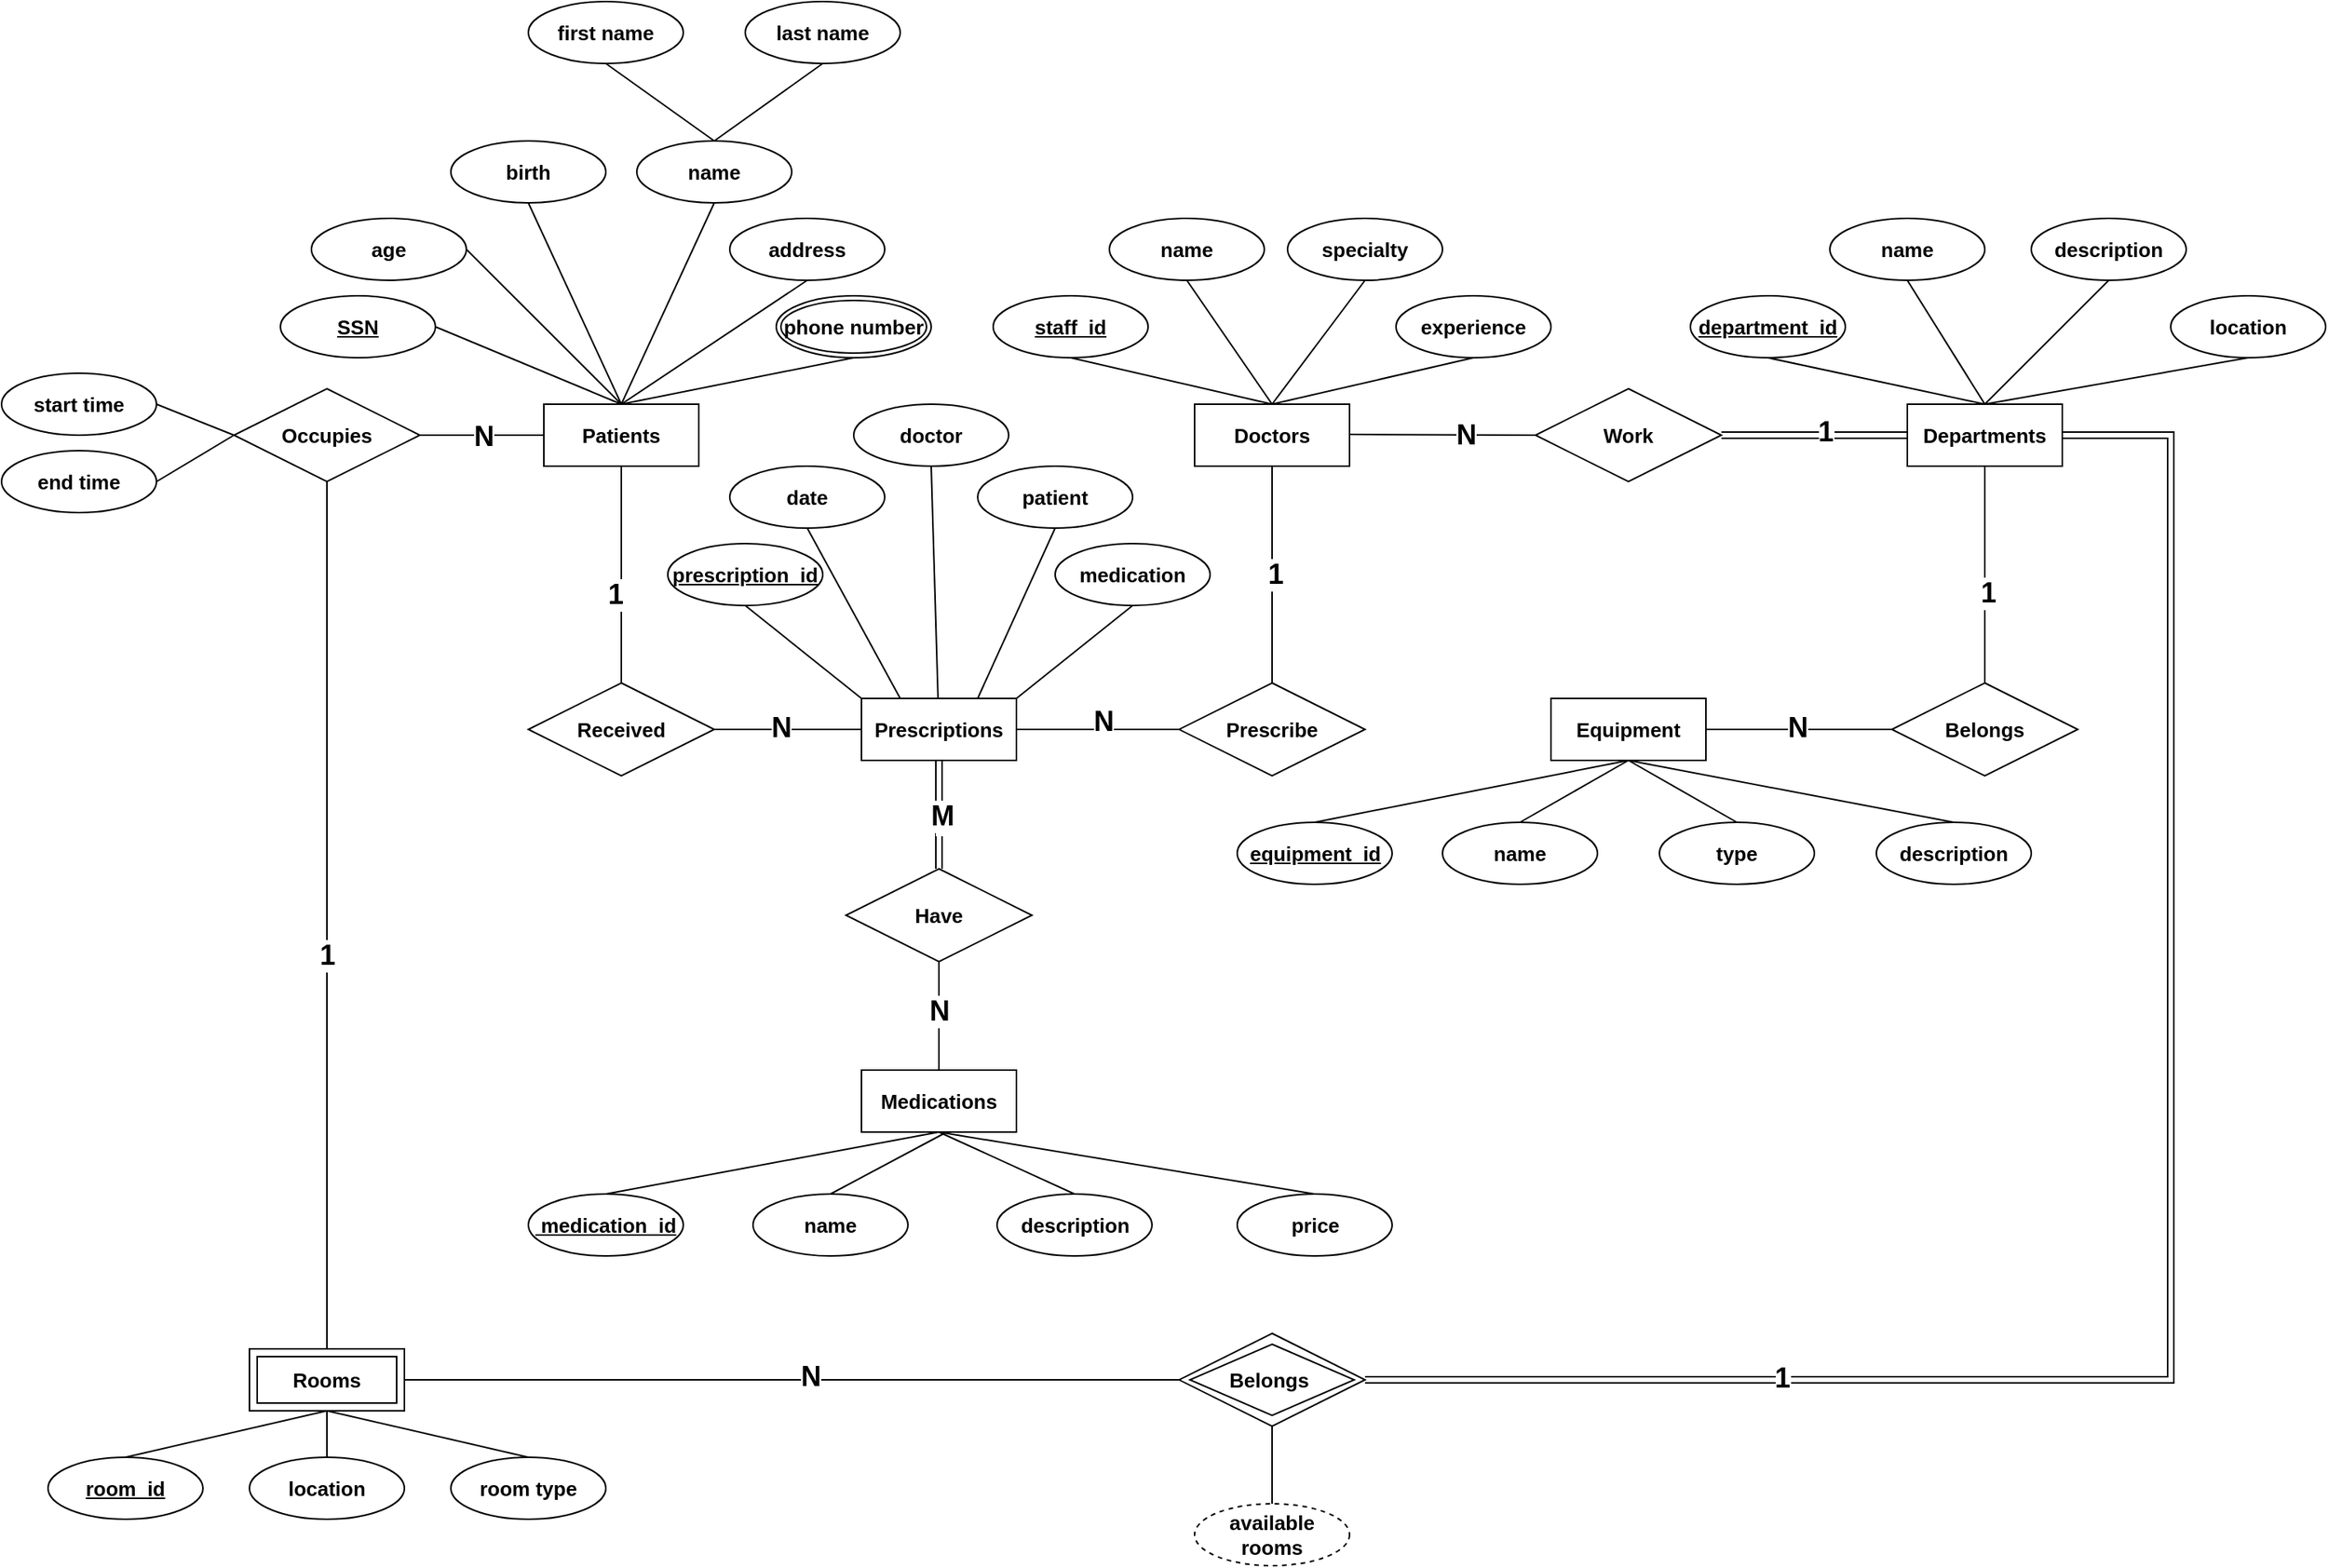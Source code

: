 <mxfile version="24.7.8" pages="2">
  <diagram id="R2lEEEUBdFMjLlhIrx00" name="Page-1">
    <mxGraphModel dx="2921" dy="1923" grid="1" gridSize="10" guides="1" tooltips="1" connect="1" arrows="1" fold="1" page="1" pageScale="1" pageWidth="850" pageHeight="1100" math="0" shadow="0" extFonts="Permanent Marker^https://fonts.googleapis.com/css?family=Permanent+Marker">
      <root>
        <mxCell id="0" />
        <mxCell id="1" parent="0" />
        <mxCell id="4sxGNiX7ziTckChL0p4E-5" value="Rooms" style="shape=ext;margin=3;double=1;whiteSpace=wrap;html=1;align=center;fontStyle=1;fontSize=13;" parent="1" vertex="1">
          <mxGeometry x="-820" y="490" width="100" height="40" as="geometry" />
        </mxCell>
        <mxCell id="4sxGNiX7ziTckChL0p4E-6" value="Equipment" style="whiteSpace=wrap;html=1;align=center;fontSize=13;fontStyle=1" parent="1" vertex="1">
          <mxGeometry x="20" y="70" width="100" height="40" as="geometry" />
        </mxCell>
        <mxCell id="106LG4-2d2CXA7pPxhtT-7" value="" style="group;fontSize=13;fontStyle=1" parent="1" vertex="1" connectable="0">
          <mxGeometry x="-380" y="-240" width="590" height="250" as="geometry" />
        </mxCell>
        <mxCell id="bqqFAHsnTS03EGey6QiC-1" value="&lt;div style=&quot;font-size: 13px;&quot;&gt;&lt;font style=&quot;vertical-align: inherit; font-size: 13px;&quot;&gt;&lt;font style=&quot;vertical-align: inherit; font-size: 13px;&quot;&gt;&lt;font style=&quot;vertical-align: inherit; font-size: 13px;&quot;&gt;&lt;font style=&quot;vertical-align: inherit; font-size: 13px;&quot;&gt;Doctors&lt;/font&gt;&lt;/font&gt;&lt;/font&gt;&lt;/font&gt;&lt;/div&gt;" style="whiteSpace=wrap;html=1;align=center;fontSize=13;fontStyle=1" parent="106LG4-2d2CXA7pPxhtT-7" vertex="1">
          <mxGeometry x="170" y="120" width="100" height="40" as="geometry" />
        </mxCell>
        <mxCell id="4sxGNiX7ziTckChL0p4E-13" value="name" style="ellipse;whiteSpace=wrap;html=1;align=center;fontSize=13;fontStyle=1" parent="106LG4-2d2CXA7pPxhtT-7" vertex="1">
          <mxGeometry x="115" width="100" height="40" as="geometry" />
        </mxCell>
        <mxCell id="4sxGNiX7ziTckChL0p4E-14" value="specialty" style="ellipse;whiteSpace=wrap;html=1;align=center;fontSize=13;fontStyle=1" parent="106LG4-2d2CXA7pPxhtT-7" vertex="1">
          <mxGeometry x="230" width="100" height="40" as="geometry" />
        </mxCell>
        <mxCell id="4sxGNiX7ziTckChL0p4E-15" value="experience" style="ellipse;whiteSpace=wrap;html=1;align=center;fontSize=13;fontStyle=1" parent="106LG4-2d2CXA7pPxhtT-7" vertex="1">
          <mxGeometry x="300" y="50" width="100" height="40" as="geometry" />
        </mxCell>
        <mxCell id="4sxGNiX7ziTckChL0p4E-32" value="" style="endArrow=none;html=1;rounded=0;entryX=0.5;entryY=1;entryDx=0;entryDy=0;exitX=0.5;exitY=0;exitDx=0;exitDy=0;fontSize=13;fontStyle=1" parent="106LG4-2d2CXA7pPxhtT-7" source="bqqFAHsnTS03EGey6QiC-1" target="4sxGNiX7ziTckChL0p4E-13" edge="1">
          <mxGeometry relative="1" as="geometry">
            <mxPoint x="95" y="120" as="sourcePoint" />
            <mxPoint x="275" y="80" as="targetPoint" />
          </mxGeometry>
        </mxCell>
        <mxCell id="4sxGNiX7ziTckChL0p4E-33" value="" style="endArrow=none;html=1;rounded=0;entryX=0.5;entryY=1;entryDx=0;entryDy=0;exitX=0.5;exitY=0;exitDx=0;exitDy=0;fontSize=13;fontStyle=1" parent="106LG4-2d2CXA7pPxhtT-7" source="bqqFAHsnTS03EGey6QiC-1" target="4sxGNiX7ziTckChL0p4E-14" edge="1">
          <mxGeometry relative="1" as="geometry">
            <mxPoint x="95" y="120" as="sourcePoint" />
            <mxPoint x="445" y="120" as="targetPoint" />
          </mxGeometry>
        </mxCell>
        <mxCell id="4sxGNiX7ziTckChL0p4E-34" value="" style="endArrow=none;html=1;rounded=0;exitX=0.5;exitY=0;exitDx=0;exitDy=0;entryX=0.5;entryY=1;entryDx=0;entryDy=0;fontSize=13;fontStyle=1" parent="106LG4-2d2CXA7pPxhtT-7" source="bqqFAHsnTS03EGey6QiC-1" target="4sxGNiX7ziTckChL0p4E-15" edge="1">
          <mxGeometry relative="1" as="geometry">
            <mxPoint x="375" y="120" as="sourcePoint" />
            <mxPoint x="535" y="120" as="targetPoint" />
          </mxGeometry>
        </mxCell>
        <mxCell id="106LG4-2d2CXA7pPxhtT-30" value="Work" style="shape=rhombus;perimeter=rhombusPerimeter;whiteSpace=wrap;html=1;align=center;fontSize=13;fontStyle=1" parent="106LG4-2d2CXA7pPxhtT-7" vertex="1">
          <mxGeometry x="390" y="110" width="120" height="60" as="geometry" />
        </mxCell>
        <mxCell id="106LG4-2d2CXA7pPxhtT-33" value="" style="endArrow=none;html=1;rounded=0;entryX=0;entryY=0.5;entryDx=0;entryDy=0;fontSize=13;fontStyle=1" parent="106LG4-2d2CXA7pPxhtT-7" target="106LG4-2d2CXA7pPxhtT-30" edge="1">
          <mxGeometry relative="1" as="geometry">
            <mxPoint x="270" y="139.5" as="sourcePoint" />
            <mxPoint x="430" y="139.5" as="targetPoint" />
          </mxGeometry>
        </mxCell>
        <mxCell id="106LG4-2d2CXA7pPxhtT-35" value="N" style="edgeLabel;html=1;align=center;verticalAlign=middle;resizable=0;points=[];fontSize=18;fontStyle=1" parent="106LG4-2d2CXA7pPxhtT-33" vertex="1" connectable="0">
          <mxGeometry x="0.024" relative="1" as="geometry">
            <mxPoint x="13" as="offset" />
          </mxGeometry>
        </mxCell>
        <mxCell id="106LG4-2d2CXA7pPxhtT-73" value="" style="group" parent="106LG4-2d2CXA7pPxhtT-7" vertex="1" connectable="0">
          <mxGeometry x="-170" y="120" width="350" height="130" as="geometry" />
        </mxCell>
        <mxCell id="106LG4-2d2CXA7pPxhtT-53" value="prescription_id" style="ellipse;whiteSpace=wrap;html=1;align=center;fontStyle=5;fontSize=13;" parent="106LG4-2d2CXA7pPxhtT-73" vertex="1">
          <mxGeometry y="90" width="100" height="40" as="geometry" />
        </mxCell>
        <mxCell id="106LG4-2d2CXA7pPxhtT-54" value="date" style="ellipse;whiteSpace=wrap;html=1;align=center;fontSize=13;fontStyle=1" parent="106LG4-2d2CXA7pPxhtT-73" vertex="1">
          <mxGeometry x="40" y="40" width="100" height="40" as="geometry" />
        </mxCell>
        <mxCell id="106LG4-2d2CXA7pPxhtT-55" value="doctor" style="ellipse;whiteSpace=wrap;html=1;align=center;fontSize=13;fontStyle=1" parent="106LG4-2d2CXA7pPxhtT-73" vertex="1">
          <mxGeometry x="120" width="100" height="40" as="geometry" />
        </mxCell>
        <mxCell id="106LG4-2d2CXA7pPxhtT-56" value="patient" style="ellipse;whiteSpace=wrap;html=1;align=center;fontSize=13;fontStyle=1" parent="106LG4-2d2CXA7pPxhtT-73" vertex="1">
          <mxGeometry x="200" y="40" width="100" height="40" as="geometry" />
        </mxCell>
        <mxCell id="106LG4-2d2CXA7pPxhtT-58" value="medication" style="ellipse;whiteSpace=wrap;html=1;align=center;fontSize=13;fontStyle=1" parent="106LG4-2d2CXA7pPxhtT-73" vertex="1">
          <mxGeometry x="250" y="90" width="100" height="40" as="geometry" />
        </mxCell>
        <mxCell id="4sxGNiX7ziTckChL0p4E-16" value="department_id" style="ellipse;whiteSpace=wrap;html=1;align=center;fontStyle=5;container=0;fontSize=13;" parent="106LG4-2d2CXA7pPxhtT-7" vertex="1">
          <mxGeometry x="490" y="50" width="100" height="40" as="geometry" />
        </mxCell>
        <mxCell id="4sxGNiX7ziTckChL0p4E-1" value="&lt;font style=&quot;vertical-align: inherit; font-size: 13px;&quot;&gt;&lt;font style=&quot;vertical-align: inherit; font-size: 13px;&quot;&gt;Departments&lt;/font&gt;&lt;/font&gt;" style="whiteSpace=wrap;html=1;align=center;container=0;fontSize=13;fontStyle=1" parent="1" vertex="1">
          <mxGeometry x="250" y="-120" width="100" height="40" as="geometry" />
        </mxCell>
        <mxCell id="4sxGNiX7ziTckChL0p4E-18" value="name" style="ellipse;whiteSpace=wrap;html=1;align=center;container=0;fontSize=13;fontStyle=1" parent="1" vertex="1">
          <mxGeometry x="200" y="-240" width="100" height="40" as="geometry" />
        </mxCell>
        <mxCell id="4sxGNiX7ziTckChL0p4E-19" value="description" style="ellipse;whiteSpace=wrap;html=1;align=center;container=0;fontSize=13;fontStyle=1" parent="1" vertex="1">
          <mxGeometry x="330" y="-240" width="100" height="40" as="geometry" />
        </mxCell>
        <mxCell id="4sxGNiX7ziTckChL0p4E-20" value="location" style="ellipse;whiteSpace=wrap;html=1;align=center;container=0;fontSize=13;fontStyle=1" parent="1" vertex="1">
          <mxGeometry x="420" y="-190" width="100" height="40" as="geometry" />
        </mxCell>
        <mxCell id="106LG4-2d2CXA7pPxhtT-22" value="" style="endArrow=none;html=1;rounded=0;entryX=0.5;entryY=0;entryDx=0;entryDy=0;exitX=0.5;exitY=1;exitDx=0;exitDy=0;fontSize=13;fontStyle=1" parent="1" source="4sxGNiX7ziTckChL0p4E-16" target="4sxGNiX7ziTckChL0p4E-1" edge="1">
          <mxGeometry relative="1" as="geometry">
            <mxPoint x="180" y="-200" as="sourcePoint" />
            <mxPoint x="280" y="-130" as="targetPoint" />
          </mxGeometry>
        </mxCell>
        <mxCell id="106LG4-2d2CXA7pPxhtT-23" value="" style="endArrow=none;html=1;rounded=0;exitX=0.5;exitY=1;exitDx=0;exitDy=0;fontSize=13;fontStyle=1;entryX=0.5;entryY=0;entryDx=0;entryDy=0;" parent="1" source="4sxGNiX7ziTckChL0p4E-18" target="4sxGNiX7ziTckChL0p4E-1" edge="1">
          <mxGeometry relative="1" as="geometry">
            <mxPoint x="330" y="-190" as="sourcePoint" />
            <mxPoint x="390" y="-120" as="targetPoint" />
          </mxGeometry>
        </mxCell>
        <mxCell id="106LG4-2d2CXA7pPxhtT-24" value="" style="endArrow=none;html=1;rounded=0;exitX=0.5;exitY=0;exitDx=0;exitDy=0;entryX=0.5;entryY=1;entryDx=0;entryDy=0;fontSize=13;fontStyle=1" parent="1" source="4sxGNiX7ziTckChL0p4E-1" target="4sxGNiX7ziTckChL0p4E-19" edge="1">
          <mxGeometry relative="1" as="geometry">
            <mxPoint x="470" y="-170" as="sourcePoint" />
            <mxPoint x="630" y="-170" as="targetPoint" />
          </mxGeometry>
        </mxCell>
        <mxCell id="106LG4-2d2CXA7pPxhtT-28" value="" style="endArrow=none;html=1;rounded=0;exitX=0.5;exitY=0;exitDx=0;exitDy=0;entryX=0.5;entryY=1;entryDx=0;entryDy=0;fontSize=13;fontStyle=1" parent="1" source="4sxGNiX7ziTckChL0p4E-1" target="4sxGNiX7ziTckChL0p4E-20" edge="1">
          <mxGeometry relative="1" as="geometry">
            <mxPoint x="480" y="-130" as="sourcePoint" />
            <mxPoint x="640" y="-130" as="targetPoint" />
          </mxGeometry>
        </mxCell>
        <mxCell id="106LG4-2d2CXA7pPxhtT-29" value="" style="group;fontSize=13;fontStyle=1" parent="1" vertex="1" connectable="0">
          <mxGeometry x="-840" y="-290" width="615" height="340" as="geometry" />
        </mxCell>
        <mxCell id="4sxGNiX7ziTckChL0p4E-2" value="Patients" style="whiteSpace=wrap;html=1;align=center;fontSize=13;fontStyle=1" parent="106LG4-2d2CXA7pPxhtT-29" vertex="1">
          <mxGeometry x="210" y="170" width="100" height="40" as="geometry" />
        </mxCell>
        <mxCell id="106LG4-2d2CXA7pPxhtT-3" value="address" style="ellipse;whiteSpace=wrap;html=1;align=center;fontSize=13;fontStyle=1" parent="106LG4-2d2CXA7pPxhtT-29" vertex="1">
          <mxGeometry x="330" y="50" width="100" height="40" as="geometry" />
        </mxCell>
        <mxCell id="106LG4-2d2CXA7pPxhtT-15" value="" style="endArrow=none;html=1;rounded=0;exitX=0.5;exitY=0;exitDx=0;exitDy=0;entryX=0.5;entryY=1;entryDx=0;entryDy=0;fontSize=13;fontStyle=1" parent="106LG4-2d2CXA7pPxhtT-29" source="4sxGNiX7ziTckChL0p4E-2" target="106LG4-2d2CXA7pPxhtT-3" edge="1">
          <mxGeometry relative="1" as="geometry">
            <mxPoint x="180" y="130" as="sourcePoint" />
            <mxPoint x="340" y="130" as="targetPoint" />
          </mxGeometry>
        </mxCell>
        <mxCell id="106LG4-2d2CXA7pPxhtT-37" value="phone number" style="ellipse;shape=doubleEllipse;margin=3;whiteSpace=wrap;html=1;align=center;fontSize=13;fontStyle=1" parent="106LG4-2d2CXA7pPxhtT-29" vertex="1">
          <mxGeometry x="360" y="100" width="100" height="40" as="geometry" />
        </mxCell>
        <mxCell id="106LG4-2d2CXA7pPxhtT-38" value="" style="endArrow=none;html=1;rounded=0;entryX=0.5;entryY=1;entryDx=0;entryDy=0;exitX=0.5;exitY=0;exitDx=0;exitDy=0;fontSize=13;fontStyle=1" parent="106LG4-2d2CXA7pPxhtT-29" source="4sxGNiX7ziTckChL0p4E-2" target="106LG4-2d2CXA7pPxhtT-37" edge="1">
          <mxGeometry relative="1" as="geometry">
            <mxPoint x="310" y="130" as="sourcePoint" />
            <mxPoint x="700" y="160" as="targetPoint" />
          </mxGeometry>
        </mxCell>
        <mxCell id="106LG4-2d2CXA7pPxhtT-6" value="birth" style="ellipse;whiteSpace=wrap;html=1;align=center;fontSize=13;fontStyle=1" parent="106LG4-2d2CXA7pPxhtT-29" vertex="1">
          <mxGeometry x="150" width="100" height="40" as="geometry" />
        </mxCell>
        <mxCell id="106LG4-2d2CXA7pPxhtT-13" value="" style="endArrow=none;html=1;rounded=0;entryX=0.5;entryY=0;entryDx=0;entryDy=0;exitX=0.5;exitY=1;exitDx=0;exitDy=0;fontSize=13;fontStyle=1" parent="106LG4-2d2CXA7pPxhtT-29" source="106LG4-2d2CXA7pPxhtT-6" target="4sxGNiX7ziTckChL0p4E-2" edge="1">
          <mxGeometry relative="1" as="geometry">
            <mxPoint x="120" y="130" as="sourcePoint" />
            <mxPoint x="280" y="130" as="targetPoint" />
          </mxGeometry>
        </mxCell>
        <mxCell id="106LG4-2d2CXA7pPxhtT-74" value="&lt;span style=&quot;font-size: 13px;&quot;&gt;&lt;b&gt;Occupies&lt;/b&gt;&lt;/span&gt;" style="shape=rhombus;perimeter=rhombusPerimeter;whiteSpace=wrap;html=1;align=center;" parent="106LG4-2d2CXA7pPxhtT-29" vertex="1">
          <mxGeometry x="10" y="160" width="120" height="60" as="geometry" />
        </mxCell>
        <mxCell id="106LG4-2d2CXA7pPxhtT-78" value="N" style="endArrow=none;html=1;rounded=0;exitX=1;exitY=0.5;exitDx=0;exitDy=0;entryX=0;entryY=0.5;entryDx=0;entryDy=0;" parent="106LG4-2d2CXA7pPxhtT-29" source="106LG4-2d2CXA7pPxhtT-74" target="4sxGNiX7ziTckChL0p4E-2" edge="1">
          <mxGeometry relative="1" as="geometry">
            <mxPoint x="130" y="270" as="sourcePoint" />
            <mxPoint x="290" y="270" as="targetPoint" />
          </mxGeometry>
        </mxCell>
        <mxCell id="106LG4-2d2CXA7pPxhtT-118" value="N" style="edgeLabel;html=1;align=center;verticalAlign=middle;resizable=0;points=[];fontSize=18;fontStyle=1" parent="106LG4-2d2CXA7pPxhtT-78" vertex="1" connectable="0">
          <mxGeometry x="0.007" y="-1" relative="1" as="geometry">
            <mxPoint as="offset" />
          </mxGeometry>
        </mxCell>
        <mxCell id="4sxGNiX7ziTckChL0p4E-12" value="staff_id" style="ellipse;whiteSpace=wrap;html=1;align=center;fontStyle=5;fontSize=13;" parent="106LG4-2d2CXA7pPxhtT-29" vertex="1">
          <mxGeometry x="500" y="100" width="100" height="40" as="geometry" />
        </mxCell>
        <mxCell id="106LG4-2d2CXA7pPxhtT-2" value="name" style="ellipse;whiteSpace=wrap;html=1;align=center;fontSize=13;fontStyle=1" parent="106LG4-2d2CXA7pPxhtT-29" vertex="1">
          <mxGeometry x="270" width="100" height="40" as="geometry" />
        </mxCell>
        <mxCell id="106LG4-2d2CXA7pPxhtT-12" value="" style="endArrow=none;html=1;rounded=0;entryX=0.5;entryY=0;entryDx=0;entryDy=0;exitX=0.5;exitY=1;exitDx=0;exitDy=0;fontSize=13;fontStyle=1" parent="106LG4-2d2CXA7pPxhtT-29" source="106LG4-2d2CXA7pPxhtT-2" target="4sxGNiX7ziTckChL0p4E-2" edge="1">
          <mxGeometry relative="1" as="geometry">
            <mxPoint x="220" y="99" as="sourcePoint" />
            <mxPoint x="340" y="110" as="targetPoint" />
          </mxGeometry>
        </mxCell>
        <mxCell id="106LG4-2d2CXA7pPxhtT-5" value="age" style="ellipse;whiteSpace=wrap;html=1;align=center;fontSize=13;fontStyle=1" parent="106LG4-2d2CXA7pPxhtT-29" vertex="1">
          <mxGeometry x="60" y="50" width="100" height="40" as="geometry" />
        </mxCell>
        <mxCell id="106LG4-2d2CXA7pPxhtT-14" value="" style="endArrow=none;html=1;rounded=0;entryX=0.5;entryY=0;entryDx=0;entryDy=0;exitX=1;exitY=0.5;exitDx=0;exitDy=0;fontSize=13;fontStyle=1" parent="106LG4-2d2CXA7pPxhtT-29" source="106LG4-2d2CXA7pPxhtT-5" target="4sxGNiX7ziTckChL0p4E-2" edge="1">
          <mxGeometry relative="1" as="geometry">
            <mxPoint x="80" y="180" as="sourcePoint" />
            <mxPoint x="240" y="180" as="targetPoint" />
          </mxGeometry>
        </mxCell>
        <mxCell id="106LG4-2d2CXA7pPxhtT-11" value="SSN" style="ellipse;whiteSpace=wrap;html=1;align=center;fontStyle=5;fontSize=13;" parent="106LG4-2d2CXA7pPxhtT-29" vertex="1">
          <mxGeometry x="40" y="100" width="100" height="40" as="geometry" />
        </mxCell>
        <mxCell id="106LG4-2d2CXA7pPxhtT-31" value="" style="shape=link;html=1;rounded=0;exitX=1;exitY=0.5;exitDx=0;exitDy=0;entryX=0;entryY=0.5;entryDx=0;entryDy=0;fontSize=13;fontStyle=1" parent="1" source="106LG4-2d2CXA7pPxhtT-30" target="4sxGNiX7ziTckChL0p4E-1" edge="1">
          <mxGeometry relative="1" as="geometry">
            <mxPoint x="180" y="-100" as="sourcePoint" />
            <mxPoint x="340" y="-100" as="targetPoint" />
          </mxGeometry>
        </mxCell>
        <mxCell id="106LG4-2d2CXA7pPxhtT-32" value="" style="resizable=0;html=1;whiteSpace=wrap;align=right;verticalAlign=bottom;fontSize=13;fontStyle=1" parent="106LG4-2d2CXA7pPxhtT-31" connectable="0" vertex="1">
          <mxGeometry x="1" relative="1" as="geometry" />
        </mxCell>
        <mxCell id="106LG4-2d2CXA7pPxhtT-36" value="1" style="edgeLabel;html=1;align=center;verticalAlign=middle;resizable=0;points=[];fontSize=18;fontStyle=1" parent="106LG4-2d2CXA7pPxhtT-31" vertex="1" connectable="0">
          <mxGeometry x="0.113" y="2" relative="1" as="geometry">
            <mxPoint as="offset" />
          </mxGeometry>
        </mxCell>
        <mxCell id="106LG4-2d2CXA7pPxhtT-51" value="Have" style="shape=rhombus;perimeter=rhombusPerimeter;whiteSpace=wrap;html=1;align=center;fontSize=13;fontStyle=1" parent="1" vertex="1">
          <mxGeometry x="-435" y="180" width="120" height="60" as="geometry" />
        </mxCell>
        <mxCell id="106LG4-2d2CXA7pPxhtT-43" value="Prescribe" style="shape=rhombus;perimeter=rhombusPerimeter;whiteSpace=wrap;html=1;align=center;fontSize=13;fontStyle=1" parent="1" vertex="1">
          <mxGeometry x="-220" y="60" width="120" height="60" as="geometry" />
        </mxCell>
        <mxCell id="4sxGNiX7ziTckChL0p4E-27" value="price" style="ellipse;whiteSpace=wrap;html=1;align=center;container=0;fontSize=13;fontStyle=1" parent="1" vertex="1">
          <mxGeometry x="-182.5" y="390" width="100" height="40" as="geometry" />
        </mxCell>
        <mxCell id="4sxGNiX7ziTckChL0p4E-46" value="" style="endArrow=none;html=1;rounded=0;exitX=0.5;exitY=0;exitDx=0;exitDy=0;entryX=0.5;entryY=1;entryDx=0;entryDy=0;fontSize=13;fontStyle=1" parent="1" source="4sxGNiX7ziTckChL0p4E-27" target="4sxGNiX7ziTckChL0p4E-3" edge="1">
          <mxGeometry relative="1" as="geometry">
            <mxPoint x="-235" y="310" as="sourcePoint" />
            <mxPoint x="-365" y="350" as="targetPoint" />
          </mxGeometry>
        </mxCell>
        <mxCell id="4sxGNiX7ziTckChL0p4E-3" value="Medications" style="whiteSpace=wrap;html=1;align=center;container=0;fontSize=13;fontStyle=1" parent="1" vertex="1">
          <mxGeometry x="-425" y="310" width="100" height="40" as="geometry" />
        </mxCell>
        <mxCell id="4sxGNiX7ziTckChL0p4E-45" value="" style="endArrow=none;html=1;rounded=0;exitX=0.5;exitY=0;exitDx=0;exitDy=0;entryX=0.5;entryY=1;entryDx=0;entryDy=0;fontSize=13;fontStyle=1" parent="1" source="4sxGNiX7ziTckChL0p4E-26" target="4sxGNiX7ziTckChL0p4E-3" edge="1">
          <mxGeometry relative="1" as="geometry">
            <mxPoint x="-320" y="270" as="sourcePoint" />
            <mxPoint x="-370" y="340" as="targetPoint" />
          </mxGeometry>
        </mxCell>
        <mxCell id="4sxGNiX7ziTckChL0p4E-24" value="&amp;nbsp;medication_id" style="ellipse;whiteSpace=wrap;html=1;align=center;fontStyle=5;container=0;fontSize=13;" parent="1" vertex="1">
          <mxGeometry x="-640" y="390" width="100" height="40" as="geometry" />
        </mxCell>
        <mxCell id="4sxGNiX7ziTckChL0p4E-43" value="" style="endArrow=none;html=1;rounded=0;exitX=0.5;exitY=0;exitDx=0;exitDy=0;entryX=0.5;entryY=1;entryDx=0;entryDy=0;fontSize=13;fontStyle=1" parent="1" source="4sxGNiX7ziTckChL0p4E-24" target="4sxGNiX7ziTckChL0p4E-3" edge="1">
          <mxGeometry relative="1" as="geometry">
            <mxPoint x="-480" y="280" as="sourcePoint" />
            <mxPoint x="-420" y="330" as="targetPoint" />
          </mxGeometry>
        </mxCell>
        <mxCell id="4sxGNiX7ziTckChL0p4E-25" value="name" style="ellipse;whiteSpace=wrap;html=1;align=center;container=0;fontSize=13;fontStyle=1" parent="1" vertex="1">
          <mxGeometry x="-495" y="390" width="100" height="40" as="geometry" />
        </mxCell>
        <mxCell id="4sxGNiX7ziTckChL0p4E-44" value="" style="endArrow=none;html=1;rounded=0;exitX=0.5;exitY=0;exitDx=0;exitDy=0;fontSize=13;fontStyle=1" parent="1" source="4sxGNiX7ziTckChL0p4E-25" edge="1">
          <mxGeometry relative="1" as="geometry">
            <mxPoint x="-440" y="260" as="sourcePoint" />
            <mxPoint x="-370" y="350" as="targetPoint" />
          </mxGeometry>
        </mxCell>
        <mxCell id="4sxGNiX7ziTckChL0p4E-26" value="description" style="ellipse;whiteSpace=wrap;html=1;align=center;container=0;fontSize=13;fontStyle=1" parent="1" vertex="1">
          <mxGeometry x="-337.5" y="390" width="100" height="40" as="geometry" />
        </mxCell>
        <mxCell id="106LG4-2d2CXA7pPxhtT-50" value="Received" style="shape=rhombus;perimeter=rhombusPerimeter;whiteSpace=wrap;html=1;align=center;fontSize=13;fontStyle=1" parent="1" vertex="1">
          <mxGeometry x="-640" y="60" width="120" height="60" as="geometry" />
        </mxCell>
        <mxCell id="4sxGNiX7ziTckChL0p4E-4" value="Prescriptions" style="whiteSpace=wrap;html=1;align=center;fontSize=13;fontStyle=1" parent="1" vertex="1">
          <mxGeometry x="-425" y="70" width="100" height="40" as="geometry" />
        </mxCell>
        <mxCell id="106LG4-2d2CXA7pPxhtT-60" value="" style="endArrow=none;html=1;rounded=0;exitX=0.5;exitY=0;exitDx=0;exitDy=0;entryX=0.5;entryY=1;entryDx=0;entryDy=0;fontSize=13;fontStyle=1" parent="1" source="106LG4-2d2CXA7pPxhtT-50" target="4sxGNiX7ziTckChL0p4E-2" edge="1">
          <mxGeometry relative="1" as="geometry">
            <mxPoint x="-800" y="40" as="sourcePoint" />
            <mxPoint x="-580" y="-80" as="targetPoint" />
          </mxGeometry>
        </mxCell>
        <mxCell id="106LG4-2d2CXA7pPxhtT-101" value="1" style="edgeLabel;html=1;align=center;verticalAlign=middle;resizable=0;points=[];fontSize=18;fontStyle=1" parent="106LG4-2d2CXA7pPxhtT-60" vertex="1" connectable="0">
          <mxGeometry x="-0.173" y="4" relative="1" as="geometry">
            <mxPoint y="1" as="offset" />
          </mxGeometry>
        </mxCell>
        <mxCell id="106LG4-2d2CXA7pPxhtT-61" value="" style="endArrow=none;html=1;rounded=0;exitX=1;exitY=0.5;exitDx=0;exitDy=0;entryX=0;entryY=0.5;entryDx=0;entryDy=0;fontSize=13;fontStyle=1" parent="1" source="106LG4-2d2CXA7pPxhtT-50" target="4sxGNiX7ziTckChL0p4E-4" edge="1">
          <mxGeometry relative="1" as="geometry">
            <mxPoint x="-500" y="150" as="sourcePoint" />
            <mxPoint x="-340" y="150" as="targetPoint" />
          </mxGeometry>
        </mxCell>
        <mxCell id="106LG4-2d2CXA7pPxhtT-102" value="N" style="edgeLabel;html=1;align=center;verticalAlign=middle;resizable=0;points=[];fontSize=18;fontStyle=1" parent="106LG4-2d2CXA7pPxhtT-61" vertex="1" connectable="0">
          <mxGeometry x="-0.092" y="1" relative="1" as="geometry">
            <mxPoint as="offset" />
          </mxGeometry>
        </mxCell>
        <mxCell id="106LG4-2d2CXA7pPxhtT-62" value="" style="endArrow=none;html=1;rounded=0;exitX=1;exitY=0.5;exitDx=0;exitDy=0;entryX=0;entryY=0.5;entryDx=0;entryDy=0;fontSize=13;fontStyle=1" parent="1" source="4sxGNiX7ziTckChL0p4E-4" target="106LG4-2d2CXA7pPxhtT-43" edge="1">
          <mxGeometry relative="1" as="geometry">
            <mxPoint x="-300" y="160" as="sourcePoint" />
            <mxPoint x="-140" y="160" as="targetPoint" />
          </mxGeometry>
        </mxCell>
        <mxCell id="106LG4-2d2CXA7pPxhtT-100" value="N" style="edgeLabel;html=1;align=center;verticalAlign=middle;resizable=0;points=[];fontSize=18;fontStyle=1" parent="106LG4-2d2CXA7pPxhtT-62" vertex="1" connectable="0">
          <mxGeometry x="0.053" y="5" relative="1" as="geometry">
            <mxPoint as="offset" />
          </mxGeometry>
        </mxCell>
        <mxCell id="106LG4-2d2CXA7pPxhtT-63" value="" style="endArrow=none;html=1;rounded=0;exitX=0.5;exitY=0;exitDx=0;exitDy=0;entryX=0.5;entryY=1;entryDx=0;entryDy=0;fontSize=13;fontStyle=1" parent="1" source="106LG4-2d2CXA7pPxhtT-43" target="bqqFAHsnTS03EGey6QiC-1" edge="1">
          <mxGeometry relative="1" as="geometry">
            <mxPoint x="-70" y="20" as="sourcePoint" />
            <mxPoint x="90" y="20" as="targetPoint" />
          </mxGeometry>
        </mxCell>
        <mxCell id="106LG4-2d2CXA7pPxhtT-99" value="1" style="edgeLabel;html=1;align=center;verticalAlign=middle;resizable=0;points=[];fontSize=18;fontStyle=1" parent="106LG4-2d2CXA7pPxhtT-63" vertex="1" connectable="0">
          <mxGeometry x="0.011" y="-2" relative="1" as="geometry">
            <mxPoint y="1" as="offset" />
          </mxGeometry>
        </mxCell>
        <mxCell id="106LG4-2d2CXA7pPxhtT-64" value="" style="endArrow=none;html=1;rounded=0;exitX=0.5;exitY=1;exitDx=0;exitDy=0;entryX=0;entryY=0;entryDx=0;entryDy=0;fontSize=13;fontStyle=1" parent="1" source="106LG4-2d2CXA7pPxhtT-53" target="4sxGNiX7ziTckChL0p4E-4" edge="1">
          <mxGeometry relative="1" as="geometry">
            <mxPoint x="-420" y="30" as="sourcePoint" />
            <mxPoint x="-260" y="30" as="targetPoint" />
          </mxGeometry>
        </mxCell>
        <mxCell id="106LG4-2d2CXA7pPxhtT-65" value="" style="endArrow=none;html=1;rounded=0;exitX=0.5;exitY=1;exitDx=0;exitDy=0;entryX=0.25;entryY=0;entryDx=0;entryDy=0;fontSize=13;fontStyle=1" parent="1" source="106LG4-2d2CXA7pPxhtT-54" target="4sxGNiX7ziTckChL0p4E-4" edge="1">
          <mxGeometry relative="1" as="geometry">
            <mxPoint x="-390" y="30" as="sourcePoint" />
            <mxPoint x="-230" y="30" as="targetPoint" />
          </mxGeometry>
        </mxCell>
        <mxCell id="106LG4-2d2CXA7pPxhtT-66" value="" style="endArrow=none;html=1;rounded=0;exitX=0.5;exitY=1;exitDx=0;exitDy=0;fontSize=13;fontStyle=1" parent="1" source="106LG4-2d2CXA7pPxhtT-55" target="4sxGNiX7ziTckChL0p4E-4" edge="1">
          <mxGeometry relative="1" as="geometry">
            <mxPoint x="-390" y="20" as="sourcePoint" />
            <mxPoint x="-230" y="20" as="targetPoint" />
          </mxGeometry>
        </mxCell>
        <mxCell id="106LG4-2d2CXA7pPxhtT-67" value="" style="endArrow=none;html=1;rounded=0;exitX=0.75;exitY=0;exitDx=0;exitDy=0;entryX=0.5;entryY=1;entryDx=0;entryDy=0;fontSize=13;fontStyle=1" parent="1" source="4sxGNiX7ziTckChL0p4E-4" target="106LG4-2d2CXA7pPxhtT-56" edge="1">
          <mxGeometry relative="1" as="geometry">
            <mxPoint x="-340" y="20" as="sourcePoint" />
            <mxPoint x="-180" y="20" as="targetPoint" />
          </mxGeometry>
        </mxCell>
        <mxCell id="106LG4-2d2CXA7pPxhtT-68" value="" style="endArrow=none;html=1;rounded=0;exitX=1;exitY=0;exitDx=0;exitDy=0;entryX=0.5;entryY=1;entryDx=0;entryDy=0;fontSize=13;fontStyle=1" parent="1" source="4sxGNiX7ziTckChL0p4E-4" target="106LG4-2d2CXA7pPxhtT-58" edge="1">
          <mxGeometry relative="1" as="geometry">
            <mxPoint x="-260" y="10" as="sourcePoint" />
            <mxPoint x="-100" y="10" as="targetPoint" />
          </mxGeometry>
        </mxCell>
        <mxCell id="106LG4-2d2CXA7pPxhtT-69" value="" style="endArrow=none;html=1;rounded=0;exitX=0.5;exitY=1;exitDx=0;exitDy=0;entryX=0.5;entryY=0;entryDx=0;entryDy=0;fontSize=13;fontStyle=1;shape=link" parent="1" source="4sxGNiX7ziTckChL0p4E-4" target="106LG4-2d2CXA7pPxhtT-51" edge="1">
          <mxGeometry relative="1" as="geometry">
            <mxPoint x="-280" y="170" as="sourcePoint" />
            <mxPoint x="-120" y="170" as="targetPoint" />
          </mxGeometry>
        </mxCell>
        <mxCell id="106LG4-2d2CXA7pPxhtT-103" value="1" style="edgeLabel;html=1;align=center;verticalAlign=middle;resizable=0;points=[];fontSize=18;fontStyle=1;shape=link" parent="106LG4-2d2CXA7pPxhtT-69" vertex="1" connectable="0">
          <mxGeometry x="0.04" y="2" relative="1" as="geometry">
            <mxPoint y="1" as="offset" />
          </mxGeometry>
        </mxCell>
        <mxCell id="e_Lifs56XzSt3QYOcrR2-1" value="M" style="edgeLabel;html=1;align=center;verticalAlign=middle;resizable=0;points=[];fontSize=18;fontStyle=1" parent="106LG4-2d2CXA7pPxhtT-69" vertex="1" connectable="0">
          <mxGeometry x="0.029" y="2" relative="1" as="geometry">
            <mxPoint as="offset" />
          </mxGeometry>
        </mxCell>
        <mxCell id="106LG4-2d2CXA7pPxhtT-70" value="" style="endArrow=none;html=1;rounded=0;exitX=0.5;exitY=0;exitDx=0;exitDy=0;entryX=0.5;entryY=1;entryDx=0;entryDy=0;fontSize=13;fontStyle=1" parent="1" source="4sxGNiX7ziTckChL0p4E-3" target="106LG4-2d2CXA7pPxhtT-51" edge="1">
          <mxGeometry relative="1" as="geometry">
            <mxPoint x="-280" y="280" as="sourcePoint" />
            <mxPoint x="-120" y="280" as="targetPoint" />
          </mxGeometry>
        </mxCell>
        <mxCell id="106LG4-2d2CXA7pPxhtT-106" value="N" style="edgeLabel;html=1;align=center;verticalAlign=middle;resizable=0;points=[];fontSize=18;fontStyle=1" parent="106LG4-2d2CXA7pPxhtT-70" vertex="1" connectable="0">
          <mxGeometry x="0.124" relative="1" as="geometry">
            <mxPoint y="1" as="offset" />
          </mxGeometry>
        </mxCell>
        <mxCell id="106LG4-2d2CXA7pPxhtT-71" value="&lt;font style=&quot;font-size: 13px;&quot;&gt;&lt;b&gt;Belongs&lt;/b&gt;&lt;/font&gt;" style="shape=rhombus;perimeter=rhombusPerimeter;whiteSpace=wrap;html=1;align=center;" parent="1" vertex="1">
          <mxGeometry x="240" y="60" width="120" height="60" as="geometry" />
        </mxCell>
        <mxCell id="106LG4-2d2CXA7pPxhtT-72" value="" style="endArrow=none;html=1;rounded=0;exitX=0.5;exitY=0;exitDx=0;exitDy=0;entryX=0.5;entryY=1;entryDx=0;entryDy=0;fontSize=12;" parent="1" source="106LG4-2d2CXA7pPxhtT-71" target="4sxGNiX7ziTckChL0p4E-1" edge="1">
          <mxGeometry relative="1" as="geometry">
            <mxPoint x="470" y="10" as="sourcePoint" />
            <mxPoint x="630" y="10" as="targetPoint" />
          </mxGeometry>
        </mxCell>
        <mxCell id="106LG4-2d2CXA7pPxhtT-110" value="1" style="edgeLabel;html=1;align=center;verticalAlign=middle;resizable=0;points=[];fontSize=18;fontStyle=1" parent="106LG4-2d2CXA7pPxhtT-72" vertex="1" connectable="0">
          <mxGeometry x="-0.152" y="-2" relative="1" as="geometry">
            <mxPoint y="1" as="offset" />
          </mxGeometry>
        </mxCell>
        <mxCell id="106LG4-2d2CXA7pPxhtT-17" value="" style="endArrow=none;html=1;rounded=0;exitX=1;exitY=0.5;exitDx=0;exitDy=0;fontSize=13;fontStyle=1;" parent="1" source="106LG4-2d2CXA7pPxhtT-11" edge="1">
          <mxGeometry relative="1" as="geometry">
            <mxPoint x="-710" y="-70" as="sourcePoint" />
            <mxPoint x="-580" y="-120" as="targetPoint" />
          </mxGeometry>
        </mxCell>
        <mxCell id="106LG4-2d2CXA7pPxhtT-77" value="" style="endArrow=none;html=1;rounded=0;entryX=0.5;entryY=1;entryDx=0;entryDy=0;exitX=0.5;exitY=0;exitDx=0;exitDy=0;" parent="1" source="4sxGNiX7ziTckChL0p4E-5" target="106LG4-2d2CXA7pPxhtT-74" edge="1">
          <mxGeometry relative="1" as="geometry">
            <mxPoint x="-980" y="20" as="sourcePoint" />
            <mxPoint x="-820" y="20" as="targetPoint" />
          </mxGeometry>
        </mxCell>
        <mxCell id="106LG4-2d2CXA7pPxhtT-119" value="1" style="edgeLabel;html=1;align=center;verticalAlign=middle;resizable=0;points=[];fontSize=18;fontStyle=1" parent="106LG4-2d2CXA7pPxhtT-77" vertex="1" connectable="0">
          <mxGeometry x="-0.089" relative="1" as="geometry">
            <mxPoint y="1" as="offset" />
          </mxGeometry>
        </mxCell>
        <mxCell id="106LG4-2d2CXA7pPxhtT-9" value="first name" style="ellipse;whiteSpace=wrap;html=1;align=center;fontSize=13;fontStyle=1" parent="1" vertex="1">
          <mxGeometry x="-640" y="-380" width="100" height="40" as="geometry" />
        </mxCell>
        <mxCell id="106LG4-2d2CXA7pPxhtT-10" value="last name" style="ellipse;whiteSpace=wrap;html=1;align=center;fontSize=13;fontStyle=1" parent="1" vertex="1">
          <mxGeometry x="-500" y="-380" width="100" height="40" as="geometry" />
        </mxCell>
        <mxCell id="106LG4-2d2CXA7pPxhtT-25" value="" style="endArrow=none;html=1;rounded=0;exitX=0.5;exitY=1;exitDx=0;exitDy=0;entryX=0.5;entryY=0;entryDx=0;entryDy=0;fontSize=13;fontStyle=1" parent="1" source="106LG4-2d2CXA7pPxhtT-9" target="106LG4-2d2CXA7pPxhtT-2" edge="1">
          <mxGeometry relative="1" as="geometry">
            <mxPoint x="-220" y="-180" as="sourcePoint" />
            <mxPoint x="-60" y="-180" as="targetPoint" />
          </mxGeometry>
        </mxCell>
        <mxCell id="106LG4-2d2CXA7pPxhtT-26" value="" style="endArrow=none;html=1;rounded=0;exitX=0.5;exitY=0;exitDx=0;exitDy=0;entryX=0.5;entryY=1;entryDx=0;entryDy=0;fontSize=13;fontStyle=1" parent="1" source="106LG4-2d2CXA7pPxhtT-2" target="106LG4-2d2CXA7pPxhtT-10" edge="1">
          <mxGeometry relative="1" as="geometry">
            <mxPoint x="-470" y="-240" as="sourcePoint" />
            <mxPoint x="-310" y="-240" as="targetPoint" />
          </mxGeometry>
        </mxCell>
        <mxCell id="4sxGNiX7ziTckChL0p4E-31" value="" style="endArrow=none;html=1;rounded=0;entryX=0.5;entryY=1;entryDx=0;entryDy=0;exitX=0.5;exitY=0;exitDx=0;exitDy=0;fontSize=13;fontStyle=1" parent="1" source="bqqFAHsnTS03EGey6QiC-1" target="4sxGNiX7ziTckChL0p4E-12" edge="1">
          <mxGeometry relative="1" as="geometry">
            <mxPoint x="-205" y="-120" as="sourcePoint" />
            <mxPoint x="-285" y="-280" as="targetPoint" />
          </mxGeometry>
        </mxCell>
        <mxCell id="106LG4-2d2CXA7pPxhtT-79" value="location" style="ellipse;whiteSpace=wrap;html=1;align=center;fontSize=13;fontStyle=1" parent="1" vertex="1">
          <mxGeometry x="-820" y="560" width="100" height="40" as="geometry" />
        </mxCell>
        <mxCell id="106LG4-2d2CXA7pPxhtT-80" value="room_id" style="ellipse;whiteSpace=wrap;html=1;align=center;fontStyle=5;fontSize=13;" parent="1" vertex="1">
          <mxGeometry x="-950" y="560" width="100" height="40" as="geometry" />
        </mxCell>
        <mxCell id="106LG4-2d2CXA7pPxhtT-81" value="room type" style="ellipse;whiteSpace=wrap;html=1;align=center;fontSize=13;fontStyle=1" parent="1" vertex="1">
          <mxGeometry x="-690" y="560" width="100" height="40" as="geometry" />
        </mxCell>
        <mxCell id="106LG4-2d2CXA7pPxhtT-82" value="start time" style="ellipse;whiteSpace=wrap;html=1;align=center;fontSize=13;fontStyle=1" parent="1" vertex="1">
          <mxGeometry x="-980" y="-140" width="100" height="40" as="geometry" />
        </mxCell>
        <mxCell id="106LG4-2d2CXA7pPxhtT-83" value="end time" style="ellipse;whiteSpace=wrap;html=1;align=center;fontSize=13;fontStyle=1" parent="1" vertex="1">
          <mxGeometry x="-980" y="-90" width="100" height="40" as="geometry" />
        </mxCell>
        <mxCell id="106LG4-2d2CXA7pPxhtT-84" value="" style="endArrow=none;html=1;rounded=0;exitX=1;exitY=0.5;exitDx=0;exitDy=0;entryX=0;entryY=0.5;entryDx=0;entryDy=0;" parent="1" source="106LG4-2d2CXA7pPxhtT-82" target="106LG4-2d2CXA7pPxhtT-74" edge="1">
          <mxGeometry relative="1" as="geometry">
            <mxPoint x="-870" y="-10" as="sourcePoint" />
            <mxPoint x="-710" y="-10" as="targetPoint" />
          </mxGeometry>
        </mxCell>
        <mxCell id="106LG4-2d2CXA7pPxhtT-85" value="" style="endArrow=none;html=1;rounded=0;exitX=1;exitY=0.5;exitDx=0;exitDy=0;entryX=0;entryY=0.5;entryDx=0;entryDy=0;" parent="1" source="106LG4-2d2CXA7pPxhtT-83" target="106LG4-2d2CXA7pPxhtT-74" edge="1">
          <mxGeometry relative="1" as="geometry">
            <mxPoint x="-830" y="-30" as="sourcePoint" />
            <mxPoint x="-670" y="-30" as="targetPoint" />
          </mxGeometry>
        </mxCell>
        <mxCell id="106LG4-2d2CXA7pPxhtT-86" value="" style="endArrow=none;html=1;rounded=0;exitX=0.5;exitY=0;exitDx=0;exitDy=0;entryX=0.5;entryY=1;entryDx=0;entryDy=0;" parent="1" source="106LG4-2d2CXA7pPxhtT-80" target="4sxGNiX7ziTckChL0p4E-5" edge="1">
          <mxGeometry relative="1" as="geometry">
            <mxPoint x="-1020" y="480" as="sourcePoint" />
            <mxPoint x="-860" y="480" as="targetPoint" />
          </mxGeometry>
        </mxCell>
        <mxCell id="106LG4-2d2CXA7pPxhtT-87" value="" style="endArrow=none;html=1;rounded=0;exitX=0.5;exitY=0;exitDx=0;exitDy=0;entryX=0.5;entryY=1;entryDx=0;entryDy=0;" parent="1" source="106LG4-2d2CXA7pPxhtT-79" target="4sxGNiX7ziTckChL0p4E-5" edge="1">
          <mxGeometry relative="1" as="geometry">
            <mxPoint x="-800" y="640" as="sourcePoint" />
            <mxPoint x="-640" y="640" as="targetPoint" />
          </mxGeometry>
        </mxCell>
        <mxCell id="106LG4-2d2CXA7pPxhtT-88" value="" style="endArrow=none;html=1;rounded=0;exitX=0.5;exitY=0;exitDx=0;exitDy=0;entryX=0.5;entryY=1;entryDx=0;entryDy=0;" parent="1" source="106LG4-2d2CXA7pPxhtT-81" target="4sxGNiX7ziTckChL0p4E-5" edge="1">
          <mxGeometry relative="1" as="geometry">
            <mxPoint x="-670" y="630" as="sourcePoint" />
            <mxPoint x="-510" y="630" as="targetPoint" />
          </mxGeometry>
        </mxCell>
        <mxCell id="106LG4-2d2CXA7pPxhtT-90" value="equipment_id" style="ellipse;whiteSpace=wrap;html=1;align=center;fontStyle=5;fontSize=13;" parent="1" vertex="1">
          <mxGeometry x="-182.5" y="150" width="100" height="40" as="geometry" />
        </mxCell>
        <mxCell id="106LG4-2d2CXA7pPxhtT-91" value="name" style="ellipse;whiteSpace=wrap;html=1;align=center;fontSize=13;fontStyle=1" parent="1" vertex="1">
          <mxGeometry x="-50" y="150" width="100" height="40" as="geometry" />
        </mxCell>
        <mxCell id="106LG4-2d2CXA7pPxhtT-92" value="type" style="ellipse;whiteSpace=wrap;html=1;align=center;fontSize=13;fontStyle=1" parent="1" vertex="1">
          <mxGeometry x="90" y="150" width="100" height="40" as="geometry" />
        </mxCell>
        <mxCell id="106LG4-2d2CXA7pPxhtT-93" value="description" style="ellipse;whiteSpace=wrap;html=1;align=center;fontSize=13;fontStyle=1" parent="1" vertex="1">
          <mxGeometry x="230" y="150" width="100" height="40" as="geometry" />
        </mxCell>
        <mxCell id="106LG4-2d2CXA7pPxhtT-94" value="" style="endArrow=none;html=1;rounded=0;exitX=0.5;exitY=0;exitDx=0;exitDy=0;entryX=0.5;entryY=1;entryDx=0;entryDy=0;" parent="1" source="106LG4-2d2CXA7pPxhtT-90" target="4sxGNiX7ziTckChL0p4E-6" edge="1">
          <mxGeometry relative="1" as="geometry">
            <mxPoint x="-100" y="120" as="sourcePoint" />
            <mxPoint x="60" y="120" as="targetPoint" />
          </mxGeometry>
        </mxCell>
        <mxCell id="106LG4-2d2CXA7pPxhtT-95" value="" style="endArrow=none;html=1;rounded=0;exitX=0.5;exitY=0;exitDx=0;exitDy=0;entryX=0.5;entryY=1;entryDx=0;entryDy=0;" parent="1" source="106LG4-2d2CXA7pPxhtT-91" target="4sxGNiX7ziTckChL0p4E-6" edge="1">
          <mxGeometry relative="1" as="geometry">
            <mxPoint x="-10" y="220" as="sourcePoint" />
            <mxPoint x="150" y="220" as="targetPoint" />
          </mxGeometry>
        </mxCell>
        <mxCell id="106LG4-2d2CXA7pPxhtT-96" value="" style="endArrow=none;html=1;rounded=0;exitX=0.5;exitY=0;exitDx=0;exitDy=0;entryX=0.5;entryY=1;entryDx=0;entryDy=0;" parent="1" source="106LG4-2d2CXA7pPxhtT-92" target="4sxGNiX7ziTckChL0p4E-6" edge="1">
          <mxGeometry relative="1" as="geometry">
            <mxPoint x="110" y="230" as="sourcePoint" />
            <mxPoint x="270" y="230" as="targetPoint" />
          </mxGeometry>
        </mxCell>
        <mxCell id="106LG4-2d2CXA7pPxhtT-97" value="" style="endArrow=none;html=1;rounded=0;exitX=0.5;exitY=0;exitDx=0;exitDy=0;entryX=0.5;entryY=1;entryDx=0;entryDy=0;" parent="1" source="106LG4-2d2CXA7pPxhtT-93" target="4sxGNiX7ziTckChL0p4E-6" edge="1">
          <mxGeometry relative="1" as="geometry">
            <mxPoint x="170" y="250" as="sourcePoint" />
            <mxPoint x="330" y="250" as="targetPoint" />
          </mxGeometry>
        </mxCell>
        <mxCell id="106LG4-2d2CXA7pPxhtT-98" value="" style="endArrow=none;html=1;rounded=0;exitX=1;exitY=0.5;exitDx=0;exitDy=0;entryX=0;entryY=0.5;entryDx=0;entryDy=0;" parent="1" source="4sxGNiX7ziTckChL0p4E-6" target="106LG4-2d2CXA7pPxhtT-71" edge="1">
          <mxGeometry relative="1" as="geometry">
            <mxPoint x="90" y="30" as="sourcePoint" />
            <mxPoint x="250" y="30" as="targetPoint" />
          </mxGeometry>
        </mxCell>
        <mxCell id="106LG4-2d2CXA7pPxhtT-111" value="&lt;font style=&quot;font-size: 18px;&quot;&gt;&lt;b&gt;N&lt;/b&gt;&lt;/font&gt;" style="edgeLabel;html=1;align=center;verticalAlign=middle;resizable=0;points=[];" parent="106LG4-2d2CXA7pPxhtT-98" vertex="1" connectable="0">
          <mxGeometry x="-0.019" y="1" relative="1" as="geometry">
            <mxPoint as="offset" />
          </mxGeometry>
        </mxCell>
        <mxCell id="106LG4-2d2CXA7pPxhtT-107" value="Belongs&amp;nbsp;" style="shape=rhombus;perimeter=rhombusPerimeter;whiteSpace=wrap;html=1;align=center;fontSize=13;fontStyle=1;margin=3;double=1;whiteSpace=wrap;html=1;align=center;" parent="1" vertex="1">
          <mxGeometry x="-220" y="480" width="120" height="60" as="geometry" />
        </mxCell>
        <mxCell id="106LG4-2d2CXA7pPxhtT-109" value="" style="endArrow=none;html=1;rounded=0;exitX=1;exitY=0.5;exitDx=0;exitDy=0;entryX=0;entryY=0.5;entryDx=0;entryDy=0;" parent="1" source="4sxGNiX7ziTckChL0p4E-5" target="106LG4-2d2CXA7pPxhtT-107" edge="1">
          <mxGeometry relative="1" as="geometry">
            <mxPoint x="-650" y="510" as="sourcePoint" />
            <mxPoint x="-490" y="510" as="targetPoint" />
          </mxGeometry>
        </mxCell>
        <mxCell id="106LG4-2d2CXA7pPxhtT-115" value="N" style="edgeLabel;html=1;align=center;verticalAlign=middle;resizable=0;points=[];fontSize=18;fontStyle=1" parent="106LG4-2d2CXA7pPxhtT-109" vertex="1" connectable="0">
          <mxGeometry x="0.047" y="2" relative="1" as="geometry">
            <mxPoint as="offset" />
          </mxGeometry>
        </mxCell>
        <mxCell id="106LG4-2d2CXA7pPxhtT-113" value="" style="endArrow=none;html=1;rounded=0;exitX=0.5;exitY=0;exitDx=0;exitDy=0;entryX=0.5;entryY=1;entryDx=0;entryDy=0;" parent="1" target="106LG4-2d2CXA7pPxhtT-107" edge="1">
          <mxGeometry relative="1" as="geometry">
            <mxPoint x="-160" y="590" as="sourcePoint" />
            <mxPoint x="160" y="600" as="targetPoint" />
          </mxGeometry>
        </mxCell>
        <mxCell id="106LG4-2d2CXA7pPxhtT-122" value="" style="shape=link;html=1;rounded=0;exitX=1;exitY=0.5;exitDx=0;exitDy=0;entryX=1;entryY=0.5;entryDx=0;entryDy=0;" parent="1" source="106LG4-2d2CXA7pPxhtT-107" target="4sxGNiX7ziTckChL0p4E-1" edge="1">
          <mxGeometry relative="1" as="geometry">
            <mxPoint x="150" y="520" as="sourcePoint" />
            <mxPoint x="370" y="-100" as="targetPoint" />
            <Array as="points">
              <mxPoint x="420" y="510" />
              <mxPoint x="420" y="-100" />
            </Array>
          </mxGeometry>
        </mxCell>
        <mxCell id="106LG4-2d2CXA7pPxhtT-124" value="1" style="edgeLabel;html=1;align=center;verticalAlign=middle;resizable=0;points=[];fontSize=18;fontStyle=1" parent="106LG4-2d2CXA7pPxhtT-122" vertex="1" connectable="0">
          <mxGeometry x="-0.551" y="1" relative="1" as="geometry">
            <mxPoint x="-1" as="offset" />
          </mxGeometry>
        </mxCell>
        <mxCell id="106LG4-2d2CXA7pPxhtT-125" value="&lt;font style=&quot;font-size: 13px;&quot;&gt;&lt;b&gt;available rooms&lt;/b&gt;&lt;/font&gt;" style="ellipse;whiteSpace=wrap;html=1;align=center;dashed=1;" parent="1" vertex="1">
          <mxGeometry x="-210" y="590" width="100" height="40" as="geometry" />
        </mxCell>
      </root>
    </mxGraphModel>
  </diagram>
  <diagram id="3WFttyHuqj2JAXfOhHap" name="第 2 页">
    <mxGraphModel dx="2875" dy="823" grid="1" gridSize="10" guides="1" tooltips="1" connect="1" arrows="1" fold="1" page="1" pageScale="1" pageWidth="827" pageHeight="1169" math="0" shadow="0">
      <root>
        <mxCell id="0" />
        <mxCell id="1" parent="0" />
        <mxCell id="oNnKqaoHycKzKOCcD2Z0-1" value="&lt;u&gt;A1&lt;/u&gt;" style="whiteSpace=wrap;html=1;align=center;" parent="1" vertex="1">
          <mxGeometry x="-1060" y="820" width="100" height="40" as="geometry" />
        </mxCell>
        <mxCell id="oNnKqaoHycKzKOCcD2Z0-2" value="A3" style="whiteSpace=wrap;html=1;align=center;" parent="1" vertex="1">
          <mxGeometry x="-960" y="820" width="100" height="40" as="geometry" />
        </mxCell>
        <mxCell id="oNnKqaoHycKzKOCcD2Z0-3" value="E1" style="text;strokeColor=none;fillColor=none;spacingLeft=4;spacingRight=4;overflow=hidden;rotatable=0;points=[[0,0.5],[1,0.5]];portConstraint=eastwest;fontSize=12;whiteSpace=wrap;html=1;" parent="1" vertex="1">
          <mxGeometry x="-1060" y="790" width="40" height="30" as="geometry" />
        </mxCell>
        <mxCell id="oNnKqaoHycKzKOCcD2Z0-4" value="&lt;u&gt;A4&lt;/u&gt;" style="whiteSpace=wrap;html=1;align=center;" parent="1" vertex="1">
          <mxGeometry x="-1060" y="920" width="100" height="40" as="geometry" />
        </mxCell>
        <mxCell id="oNnKqaoHycKzKOCcD2Z0-6" value="E2" style="text;strokeColor=none;fillColor=none;spacingLeft=4;spacingRight=4;overflow=hidden;rotatable=0;points=[[0,0.5],[1,0.5]];portConstraint=eastwest;fontSize=12;whiteSpace=wrap;html=1;" parent="1" vertex="1">
          <mxGeometry x="-1060" y="890" width="40" height="30" as="geometry" />
        </mxCell>
        <mxCell id="oNnKqaoHycKzKOCcD2Z0-7" style="edgeStyle=orthogonalEdgeStyle;rounded=0;orthogonalLoop=1;jettySize=auto;html=1;exitX=0.5;exitY=0;exitDx=0;exitDy=0;entryX=0.5;entryY=1;entryDx=0;entryDy=0;" parent="1" source="oNnKqaoHycKzKOCcD2Z0-8" target="um-o1BRq3glVjGhwi-4b-1" edge="1">
          <mxGeometry relative="1" as="geometry">
            <Array as="points">
              <mxPoint x="-1010" y="1100" />
              <mxPoint x="-510" y="1100" />
            </Array>
          </mxGeometry>
        </mxCell>
        <mxCell id="oNnKqaoHycKzKOCcD2Z0-8" value="&lt;u&gt;A11&lt;/u&gt;" style="whiteSpace=wrap;html=1;align=center;" parent="1" vertex="1">
          <mxGeometry x="-1060" y="1130" width="100" height="40" as="geometry" />
        </mxCell>
        <mxCell id="oNnKqaoHycKzKOCcD2Z0-9" value="A12" style="whiteSpace=wrap;html=1;align=center;" parent="1" vertex="1">
          <mxGeometry x="-960" y="1130" width="100" height="40" as="geometry" />
        </mxCell>
        <mxCell id="oNnKqaoHycKzKOCcD2Z0-10" value="E4" style="text;strokeColor=none;fillColor=none;spacingLeft=4;spacingRight=4;overflow=hidden;rotatable=0;points=[[0,0.5],[1,0.5]];portConstraint=eastwest;fontSize=12;whiteSpace=wrap;html=1;" parent="1" vertex="1">
          <mxGeometry x="-1060" y="1100" width="40" height="30" as="geometry" />
        </mxCell>
        <mxCell id="oNnKqaoHycKzKOCcD2Z0-11" value="&lt;u&gt;A13&lt;/u&gt;" style="whiteSpace=wrap;html=1;align=center;" parent="1" vertex="1">
          <mxGeometry x="-1060" y="1220" width="100" height="40" as="geometry" />
        </mxCell>
        <mxCell id="oNnKqaoHycKzKOCcD2Z0-12" value="A14" style="whiteSpace=wrap;html=1;align=center;" parent="1" vertex="1">
          <mxGeometry x="-960" y="1220" width="100" height="40" as="geometry" />
        </mxCell>
        <mxCell id="oNnKqaoHycKzKOCcD2Z0-13" value="E5" style="text;strokeColor=none;fillColor=none;spacingLeft=4;spacingRight=4;overflow=hidden;rotatable=0;points=[[0,0.5],[1,0.5]];portConstraint=eastwest;fontSize=12;whiteSpace=wrap;html=1;" parent="1" vertex="1">
          <mxGeometry x="-1060" y="1190" width="40" height="30" as="geometry" />
        </mxCell>
        <mxCell id="oNnKqaoHycKzKOCcD2Z0-14" style="edgeStyle=orthogonalEdgeStyle;rounded=0;orthogonalLoop=1;jettySize=auto;html=1;exitX=0;exitY=0.5;exitDx=0;exitDy=0;entryX=0;entryY=0.5;entryDx=0;entryDy=0;" parent="1" source="oNnKqaoHycKzKOCcD2Z0-15" target="oNnKqaoHycKzKOCcD2Z0-1" edge="1">
          <mxGeometry relative="1" as="geometry">
            <Array as="points">
              <mxPoint x="-1110" y="1050" />
              <mxPoint x="-1110" y="840" />
            </Array>
          </mxGeometry>
        </mxCell>
        <mxCell id="oNnKqaoHycKzKOCcD2Z0-15" value="A1" style="whiteSpace=wrap;html=1;align=center;fontStyle=0" parent="1" vertex="1">
          <mxGeometry x="-1060" y="1030" width="100" height="40" as="geometry" />
        </mxCell>
        <mxCell id="oNnKqaoHycKzKOCcD2Z0-16" value="A7" style="whiteSpace=wrap;html=1;align=center;fontStyle=0" parent="1" vertex="1">
          <mxGeometry x="-960" y="1030" width="100" height="40" as="geometry" />
        </mxCell>
        <mxCell id="oNnKqaoHycKzKOCcD2Z0-17" value="E3" style="text;strokeColor=none;fillColor=none;spacingLeft=4;spacingRight=4;overflow=hidden;rotatable=0;points=[[0,0.5],[1,0.5]];portConstraint=eastwest;fontSize=12;whiteSpace=wrap;html=1;" parent="1" vertex="1">
          <mxGeometry x="-1060" y="1000" width="40" height="30" as="geometry" />
        </mxCell>
        <mxCell id="oNnKqaoHycKzKOCcD2Z0-18" value="A8" style="whiteSpace=wrap;html=1;align=center;" parent="1" vertex="1">
          <mxGeometry x="-860" y="1030" width="100" height="40" as="geometry" />
        </mxCell>
        <mxCell id="oNnKqaoHycKzKOCcD2Z0-19" value="A9" style="whiteSpace=wrap;html=1;align=center;" parent="1" vertex="1">
          <mxGeometry x="-760" y="1030" width="100" height="40" as="geometry" />
        </mxCell>
        <mxCell id="oNnKqaoHycKzKOCcD2Z0-20" value="A10" style="whiteSpace=wrap;html=1;align=center;" parent="1" vertex="1">
          <mxGeometry x="-660" y="1030" width="100" height="40" as="geometry" />
        </mxCell>
        <mxCell id="oNnKqaoHycKzKOCcD2Z0-21" style="edgeStyle=orthogonalEdgeStyle;rounded=0;orthogonalLoop=1;jettySize=auto;html=1;exitX=1;exitY=0.5;exitDx=0;exitDy=0;entryX=0.5;entryY=1;entryDx=0;entryDy=0;" parent="1" source="oNnKqaoHycKzKOCcD2Z0-22" target="oNnKqaoHycKzKOCcD2Z0-4" edge="1">
          <mxGeometry relative="1" as="geometry">
            <Array as="points">
              <mxPoint x="-440" y="1240" />
              <mxPoint x="-440" y="990" />
              <mxPoint x="-1010" y="990" />
            </Array>
          </mxGeometry>
        </mxCell>
        <mxCell id="oNnKqaoHycKzKOCcD2Z0-22" value="A4" style="whiteSpace=wrap;html=1;align=center;" parent="1" vertex="1">
          <mxGeometry x="-860" y="1220" width="100" height="40" as="geometry" />
        </mxCell>
        <mxCell id="oNnKqaoHycKzKOCcD2Z0-23" style="edgeStyle=orthogonalEdgeStyle;rounded=0;orthogonalLoop=1;jettySize=auto;html=1;exitX=0;exitY=0.5;exitDx=0;exitDy=0;entryX=0;entryY=0.75;entryDx=0;entryDy=0;" parent="1" source="oNnKqaoHycKzKOCcD2Z0-24" target="oNnKqaoHycKzKOCcD2Z0-1" edge="1">
          <mxGeometry relative="1" as="geometry">
            <Array as="points">
              <mxPoint x="-1090" y="1330" />
              <mxPoint x="-1090" y="850" />
            </Array>
          </mxGeometry>
        </mxCell>
        <mxCell id="oNnKqaoHycKzKOCcD2Z0-24" value="&lt;span&gt;A1&lt;/span&gt;" style="whiteSpace=wrap;html=1;align=center;fontStyle=0" parent="1" vertex="1">
          <mxGeometry x="-1060" y="1310" width="100" height="40" as="geometry" />
        </mxCell>
        <mxCell id="oNnKqaoHycKzKOCcD2Z0-25" style="edgeStyle=orthogonalEdgeStyle;rounded=0;orthogonalLoop=1;jettySize=auto;html=1;exitX=0.5;exitY=1;exitDx=0;exitDy=0;entryX=0.5;entryY=0;entryDx=0;entryDy=0;" parent="1" source="oNnKqaoHycKzKOCcD2Z0-26" target="oNnKqaoHycKzKOCcD2Z0-4" edge="1">
          <mxGeometry relative="1" as="geometry">
            <Array as="points">
              <mxPoint x="-910" y="1380" />
              <mxPoint x="-420" y="1380" />
              <mxPoint x="-420" y="890" />
              <mxPoint x="-1010" y="890" />
            </Array>
          </mxGeometry>
        </mxCell>
        <mxCell id="oNnKqaoHycKzKOCcD2Z0-26" value="&lt;span&gt;A4&lt;/span&gt;" style="whiteSpace=wrap;html=1;align=center;fontStyle=0" parent="1" vertex="1">
          <mxGeometry x="-960" y="1310" width="100" height="40" as="geometry" />
        </mxCell>
        <mxCell id="oNnKqaoHycKzKOCcD2Z0-27" value="R1" style="text;strokeColor=none;fillColor=none;spacingLeft=4;spacingRight=4;overflow=hidden;rotatable=0;points=[[0,0.5],[1,0.5]];portConstraint=eastwest;fontSize=12;whiteSpace=wrap;html=1;" parent="1" vertex="1">
          <mxGeometry x="-1060" y="1280" width="40" height="30" as="geometry" />
        </mxCell>
        <mxCell id="oNnKqaoHycKzKOCcD2Z0-28" value="A15" style="whiteSpace=wrap;html=1;align=center;" parent="1" vertex="1">
          <mxGeometry x="-860" y="1310" width="100" height="40" as="geometry" />
        </mxCell>
        <mxCell id="oNnKqaoHycKzKOCcD2Z0-29" style="edgeStyle=orthogonalEdgeStyle;rounded=0;orthogonalLoop=1;jettySize=auto;html=1;exitX=0;exitY=0.5;exitDx=0;exitDy=0;entryX=0;entryY=0.25;entryDx=0;entryDy=0;" parent="1" source="oNnKqaoHycKzKOCcD2Z0-30" target="oNnKqaoHycKzKOCcD2Z0-1" edge="1">
          <mxGeometry relative="1" as="geometry">
            <Array as="points">
              <mxPoint x="-1130" y="1440" />
              <mxPoint x="-1130" y="830" />
            </Array>
          </mxGeometry>
        </mxCell>
        <mxCell id="oNnKqaoHycKzKOCcD2Z0-30" value="&lt;span&gt;A1&lt;/span&gt;" style="whiteSpace=wrap;html=1;align=center;fontStyle=0" parent="1" vertex="1">
          <mxGeometry x="-1060" y="1420" width="100" height="40" as="geometry" />
        </mxCell>
        <mxCell id="oNnKqaoHycKzKOCcD2Z0-31" value="E1_A2" style="text;strokeColor=none;fillColor=none;spacingLeft=4;spacingRight=4;overflow=hidden;rotatable=0;points=[[0,0.5],[1,0.5]];portConstraint=eastwest;fontSize=12;whiteSpace=wrap;html=1;" parent="1" vertex="1">
          <mxGeometry x="-1060" y="1390" width="60" height="30" as="geometry" />
        </mxCell>
        <mxCell id="oNnKqaoHycKzKOCcD2Z0-32" style="edgeStyle=orthogonalEdgeStyle;rounded=0;orthogonalLoop=1;jettySize=auto;html=1;exitX=0;exitY=0.5;exitDx=0;exitDy=0;entryX=0;entryY=0.5;entryDx=0;entryDy=0;" parent="1" source="oNnKqaoHycKzKOCcD2Z0-33" target="oNnKqaoHycKzKOCcD2Z0-4" edge="1">
          <mxGeometry relative="1" as="geometry">
            <Array as="points">
              <mxPoint x="-1150" y="1540" />
              <mxPoint x="-1150" y="940" />
            </Array>
          </mxGeometry>
        </mxCell>
        <mxCell id="oNnKqaoHycKzKOCcD2Z0-33" value="&lt;span&gt;A4&lt;/span&gt;" style="whiteSpace=wrap;html=1;align=center;fontStyle=0" parent="1" vertex="1">
          <mxGeometry x="-1060" y="1520" width="100" height="40" as="geometry" />
        </mxCell>
        <mxCell id="oNnKqaoHycKzKOCcD2Z0-34" style="edgeStyle=orthogonalEdgeStyle;rounded=0;orthogonalLoop=1;jettySize=auto;html=1;exitX=0.5;exitY=0;exitDx=0;exitDy=0;entryX=0;entryY=0.5;entryDx=0;entryDy=0;" parent="1" source="oNnKqaoHycKzKOCcD2Z0-35" target="oNnKqaoHycKzKOCcD2Z0-8" edge="1">
          <mxGeometry relative="1" as="geometry">
            <Array as="points">
              <mxPoint x="-910" y="1490" />
              <mxPoint x="-1110" y="1490" />
              <mxPoint x="-1110" y="1150" />
            </Array>
          </mxGeometry>
        </mxCell>
        <mxCell id="oNnKqaoHycKzKOCcD2Z0-35" value="&lt;span&gt;A11&lt;/span&gt;" style="whiteSpace=wrap;html=1;align=center;fontStyle=0" parent="1" vertex="1">
          <mxGeometry x="-960" y="1520" width="100" height="40" as="geometry" />
        </mxCell>
        <mxCell id="oNnKqaoHycKzKOCcD2Z0-36" value="R4" style="text;strokeColor=none;fillColor=none;spacingLeft=4;spacingRight=4;overflow=hidden;rotatable=0;points=[[0,0.5],[1,0.5]];portConstraint=eastwest;fontSize=12;whiteSpace=wrap;html=1;" parent="1" vertex="1">
          <mxGeometry x="-1060" y="1490" width="40" height="30" as="geometry" />
        </mxCell>
        <mxCell id="oNnKqaoHycKzKOCcD2Z0-37" value="&lt;span&gt;A2&lt;/span&gt;" style="whiteSpace=wrap;html=1;align=center;fontStyle=0" parent="1" vertex="1">
          <mxGeometry x="-960" y="1420" width="100" height="40" as="geometry" />
        </mxCell>
        <mxCell id="oNnKqaoHycKzKOCcD2Z0-38" value="" style="endArrow=none;html=1;rounded=0;fontStyle=1" parent="1" edge="1">
          <mxGeometry relative="1" as="geometry">
            <mxPoint x="-1040" y="1060" as="sourcePoint" />
            <mxPoint x="-880" y="1060" as="targetPoint" />
          </mxGeometry>
        </mxCell>
        <mxCell id="oNnKqaoHycKzKOCcD2Z0-39" value="" style="endArrow=none;html=1;rounded=0;" parent="1" edge="1">
          <mxGeometry relative="1" as="geometry">
            <mxPoint x="-1040" y="1550" as="sourcePoint" />
            <mxPoint x="-880" y="1550" as="targetPoint" />
          </mxGeometry>
        </mxCell>
        <mxCell id="oNnKqaoHycKzKOCcD2Z0-40" value="" style="endArrow=none;html=1;rounded=0;" parent="1" edge="1">
          <mxGeometry relative="1" as="geometry">
            <mxPoint x="-1040" y="1450" as="sourcePoint" />
            <mxPoint x="-880" y="1450" as="targetPoint" />
          </mxGeometry>
        </mxCell>
        <mxCell id="oNnKqaoHycKzKOCcD2Z0-41" value="A6" style="whiteSpace=wrap;html=1;align=center;" parent="1" vertex="1">
          <mxGeometry x="-960" y="920" width="100" height="40" as="geometry" />
        </mxCell>
        <mxCell id="oNnKqaoHycKzKOCcD2Z0-42" value="" style="endArrow=none;html=1;rounded=0;" parent="1" edge="1">
          <mxGeometry relative="1" as="geometry">
            <mxPoint x="-1040" y="1340" as="sourcePoint" />
            <mxPoint x="-880" y="1340" as="targetPoint" />
          </mxGeometry>
        </mxCell>
        <mxCell id="um-o1BRq3glVjGhwi-4b-1" value="A11" style="whiteSpace=wrap;html=1;align=center;" vertex="1" parent="1">
          <mxGeometry x="-560" y="1030" width="100" height="40" as="geometry" />
        </mxCell>
      </root>
    </mxGraphModel>
  </diagram>
</mxfile>
